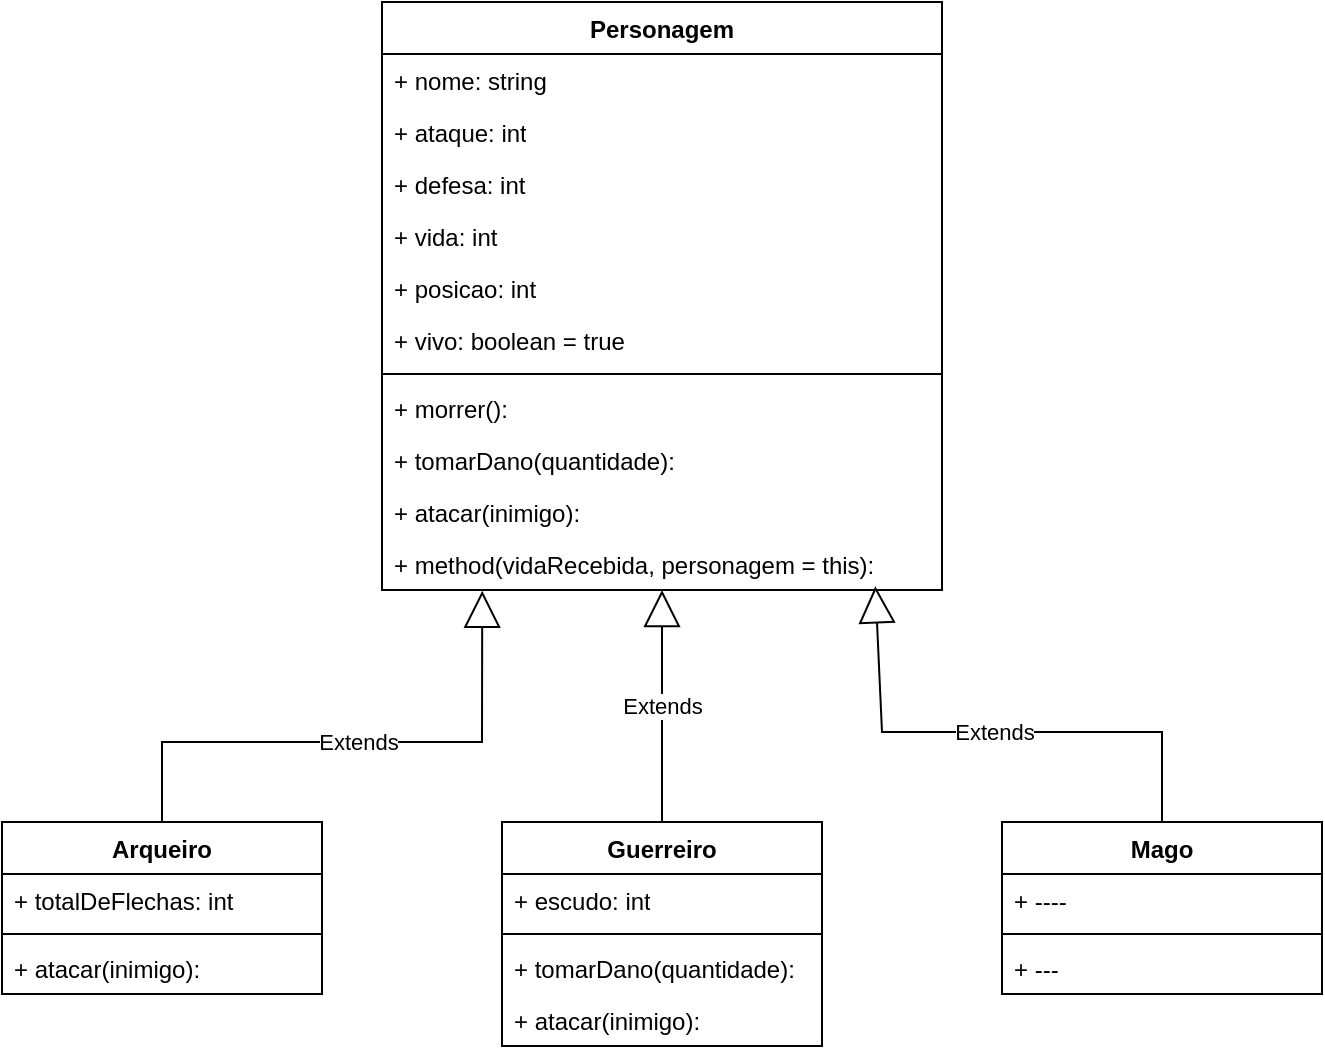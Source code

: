 <mxfile version="23.0.1" type="device">
  <diagram name="Página-1" id="oT8DP9iXtWHW75xMwrCN">
    <mxGraphModel dx="554" dy="317" grid="1" gridSize="10" guides="1" tooltips="1" connect="1" arrows="1" fold="1" page="1" pageScale="1" pageWidth="827" pageHeight="1169" math="0" shadow="0">
      <root>
        <mxCell id="0" />
        <mxCell id="1" parent="0" />
        <mxCell id="fWbDB7pr2Z4osVLGJN0B-1" value="Personagem" style="swimlane;fontStyle=1;align=center;verticalAlign=top;childLayout=stackLayout;horizontal=1;startSize=26;horizontalStack=0;resizeParent=1;resizeParentMax=0;resizeLast=0;collapsible=1;marginBottom=0;whiteSpace=wrap;html=1;" vertex="1" parent="1">
          <mxGeometry x="270" y="80" width="280" height="294" as="geometry" />
        </mxCell>
        <mxCell id="fWbDB7pr2Z4osVLGJN0B-2" value="+ nome: string" style="text;strokeColor=none;fillColor=none;align=left;verticalAlign=top;spacingLeft=4;spacingRight=4;overflow=hidden;rotatable=0;points=[[0,0.5],[1,0.5]];portConstraint=eastwest;whiteSpace=wrap;html=1;" vertex="1" parent="fWbDB7pr2Z4osVLGJN0B-1">
          <mxGeometry y="26" width="280" height="26" as="geometry" />
        </mxCell>
        <mxCell id="fWbDB7pr2Z4osVLGJN0B-12" value="+ ataque: int" style="text;strokeColor=none;fillColor=none;align=left;verticalAlign=top;spacingLeft=4;spacingRight=4;overflow=hidden;rotatable=0;points=[[0,0.5],[1,0.5]];portConstraint=eastwest;whiteSpace=wrap;html=1;" vertex="1" parent="fWbDB7pr2Z4osVLGJN0B-1">
          <mxGeometry y="52" width="280" height="26" as="geometry" />
        </mxCell>
        <mxCell id="fWbDB7pr2Z4osVLGJN0B-13" value="+ defesa: int" style="text;strokeColor=none;fillColor=none;align=left;verticalAlign=top;spacingLeft=4;spacingRight=4;overflow=hidden;rotatable=0;points=[[0,0.5],[1,0.5]];portConstraint=eastwest;whiteSpace=wrap;html=1;" vertex="1" parent="fWbDB7pr2Z4osVLGJN0B-1">
          <mxGeometry y="78" width="280" height="26" as="geometry" />
        </mxCell>
        <mxCell id="fWbDB7pr2Z4osVLGJN0B-14" value="+ vida: int" style="text;strokeColor=none;fillColor=none;align=left;verticalAlign=top;spacingLeft=4;spacingRight=4;overflow=hidden;rotatable=0;points=[[0,0.5],[1,0.5]];portConstraint=eastwest;whiteSpace=wrap;html=1;" vertex="1" parent="fWbDB7pr2Z4osVLGJN0B-1">
          <mxGeometry y="104" width="280" height="26" as="geometry" />
        </mxCell>
        <mxCell id="fWbDB7pr2Z4osVLGJN0B-16" value="+ posicao: int" style="text;strokeColor=none;fillColor=none;align=left;verticalAlign=top;spacingLeft=4;spacingRight=4;overflow=hidden;rotatable=0;points=[[0,0.5],[1,0.5]];portConstraint=eastwest;whiteSpace=wrap;html=1;" vertex="1" parent="fWbDB7pr2Z4osVLGJN0B-1">
          <mxGeometry y="130" width="280" height="26" as="geometry" />
        </mxCell>
        <mxCell id="fWbDB7pr2Z4osVLGJN0B-15" value="+ vivo: boolean = true" style="text;strokeColor=none;fillColor=none;align=left;verticalAlign=top;spacingLeft=4;spacingRight=4;overflow=hidden;rotatable=0;points=[[0,0.5],[1,0.5]];portConstraint=eastwest;whiteSpace=wrap;html=1;" vertex="1" parent="fWbDB7pr2Z4osVLGJN0B-1">
          <mxGeometry y="156" width="280" height="26" as="geometry" />
        </mxCell>
        <mxCell id="fWbDB7pr2Z4osVLGJN0B-3" value="" style="line;strokeWidth=1;fillColor=none;align=left;verticalAlign=middle;spacingTop=-1;spacingLeft=3;spacingRight=3;rotatable=0;labelPosition=right;points=[];portConstraint=eastwest;strokeColor=inherit;" vertex="1" parent="fWbDB7pr2Z4osVLGJN0B-1">
          <mxGeometry y="182" width="280" height="8" as="geometry" />
        </mxCell>
        <mxCell id="fWbDB7pr2Z4osVLGJN0B-4" value="+ morrer():&amp;nbsp;" style="text;strokeColor=none;fillColor=none;align=left;verticalAlign=top;spacingLeft=4;spacingRight=4;overflow=hidden;rotatable=0;points=[[0,0.5],[1,0.5]];portConstraint=eastwest;whiteSpace=wrap;html=1;" vertex="1" parent="fWbDB7pr2Z4osVLGJN0B-1">
          <mxGeometry y="190" width="280" height="26" as="geometry" />
        </mxCell>
        <mxCell id="fWbDB7pr2Z4osVLGJN0B-17" value="+ tomarDano(quantidade):" style="text;strokeColor=none;fillColor=none;align=left;verticalAlign=top;spacingLeft=4;spacingRight=4;overflow=hidden;rotatable=0;points=[[0,0.5],[1,0.5]];portConstraint=eastwest;whiteSpace=wrap;html=1;" vertex="1" parent="fWbDB7pr2Z4osVLGJN0B-1">
          <mxGeometry y="216" width="280" height="26" as="geometry" />
        </mxCell>
        <mxCell id="fWbDB7pr2Z4osVLGJN0B-18" value="+ atacar(inimigo):&amp;nbsp;" style="text;strokeColor=none;fillColor=none;align=left;verticalAlign=top;spacingLeft=4;spacingRight=4;overflow=hidden;rotatable=0;points=[[0,0.5],[1,0.5]];portConstraint=eastwest;whiteSpace=wrap;html=1;" vertex="1" parent="fWbDB7pr2Z4osVLGJN0B-1">
          <mxGeometry y="242" width="280" height="26" as="geometry" />
        </mxCell>
        <mxCell id="fWbDB7pr2Z4osVLGJN0B-19" value="+ method(vidaRecebida, personagem = this):&amp;nbsp;" style="text;strokeColor=none;fillColor=none;align=left;verticalAlign=top;spacingLeft=4;spacingRight=4;overflow=hidden;rotatable=0;points=[[0,0.5],[1,0.5]];portConstraint=eastwest;whiteSpace=wrap;html=1;" vertex="1" parent="fWbDB7pr2Z4osVLGJN0B-1">
          <mxGeometry y="268" width="280" height="26" as="geometry" />
        </mxCell>
        <mxCell id="fWbDB7pr2Z4osVLGJN0B-20" value="Arqueiro" style="swimlane;fontStyle=1;align=center;verticalAlign=top;childLayout=stackLayout;horizontal=1;startSize=26;horizontalStack=0;resizeParent=1;resizeParentMax=0;resizeLast=0;collapsible=1;marginBottom=0;whiteSpace=wrap;html=1;" vertex="1" parent="1">
          <mxGeometry x="80" y="490" width="160" height="86" as="geometry" />
        </mxCell>
        <mxCell id="fWbDB7pr2Z4osVLGJN0B-21" value="+ totalDeFlechas: int" style="text;strokeColor=none;fillColor=none;align=left;verticalAlign=top;spacingLeft=4;spacingRight=4;overflow=hidden;rotatable=0;points=[[0,0.5],[1,0.5]];portConstraint=eastwest;whiteSpace=wrap;html=1;" vertex="1" parent="fWbDB7pr2Z4osVLGJN0B-20">
          <mxGeometry y="26" width="160" height="26" as="geometry" />
        </mxCell>
        <mxCell id="fWbDB7pr2Z4osVLGJN0B-22" value="" style="line;strokeWidth=1;fillColor=none;align=left;verticalAlign=middle;spacingTop=-1;spacingLeft=3;spacingRight=3;rotatable=0;labelPosition=right;points=[];portConstraint=eastwest;strokeColor=inherit;" vertex="1" parent="fWbDB7pr2Z4osVLGJN0B-20">
          <mxGeometry y="52" width="160" height="8" as="geometry" />
        </mxCell>
        <mxCell id="fWbDB7pr2Z4osVLGJN0B-23" value="+ atacar(inimigo):&amp;nbsp;" style="text;strokeColor=none;fillColor=none;align=left;verticalAlign=top;spacingLeft=4;spacingRight=4;overflow=hidden;rotatable=0;points=[[0,0.5],[1,0.5]];portConstraint=eastwest;whiteSpace=wrap;html=1;" vertex="1" parent="fWbDB7pr2Z4osVLGJN0B-20">
          <mxGeometry y="60" width="160" height="26" as="geometry" />
        </mxCell>
        <mxCell id="fWbDB7pr2Z4osVLGJN0B-28" value="Extends" style="endArrow=block;endSize=16;endFill=0;html=1;rounded=0;entryX=0.179;entryY=1.016;entryDx=0;entryDy=0;entryPerimeter=0;exitX=0.5;exitY=0;exitDx=0;exitDy=0;" edge="1" parent="1" target="fWbDB7pr2Z4osVLGJN0B-19">
          <mxGeometry width="160" relative="1" as="geometry">
            <mxPoint x="160" y="490" as="sourcePoint" />
            <mxPoint x="317.6" y="378.42" as="targetPoint" />
            <Array as="points">
              <mxPoint x="160" y="450" />
              <mxPoint x="320" y="450" />
            </Array>
          </mxGeometry>
        </mxCell>
        <mxCell id="fWbDB7pr2Z4osVLGJN0B-30" value="Mago" style="swimlane;fontStyle=1;align=center;verticalAlign=top;childLayout=stackLayout;horizontal=1;startSize=26;horizontalStack=0;resizeParent=1;resizeParentMax=0;resizeLast=0;collapsible=1;marginBottom=0;whiteSpace=wrap;html=1;" vertex="1" parent="1">
          <mxGeometry x="580" y="490" width="160" height="86" as="geometry" />
        </mxCell>
        <mxCell id="fWbDB7pr2Z4osVLGJN0B-31" value="+ ----" style="text;strokeColor=none;fillColor=none;align=left;verticalAlign=top;spacingLeft=4;spacingRight=4;overflow=hidden;rotatable=0;points=[[0,0.5],[1,0.5]];portConstraint=eastwest;whiteSpace=wrap;html=1;" vertex="1" parent="fWbDB7pr2Z4osVLGJN0B-30">
          <mxGeometry y="26" width="160" height="26" as="geometry" />
        </mxCell>
        <mxCell id="fWbDB7pr2Z4osVLGJN0B-32" value="" style="line;strokeWidth=1;fillColor=none;align=left;verticalAlign=middle;spacingTop=-1;spacingLeft=3;spacingRight=3;rotatable=0;labelPosition=right;points=[];portConstraint=eastwest;strokeColor=inherit;" vertex="1" parent="fWbDB7pr2Z4osVLGJN0B-30">
          <mxGeometry y="52" width="160" height="8" as="geometry" />
        </mxCell>
        <mxCell id="fWbDB7pr2Z4osVLGJN0B-33" value="+ ---" style="text;strokeColor=none;fillColor=none;align=left;verticalAlign=top;spacingLeft=4;spacingRight=4;overflow=hidden;rotatable=0;points=[[0,0.5],[1,0.5]];portConstraint=eastwest;whiteSpace=wrap;html=1;" vertex="1" parent="fWbDB7pr2Z4osVLGJN0B-30">
          <mxGeometry y="60" width="160" height="26" as="geometry" />
        </mxCell>
        <mxCell id="fWbDB7pr2Z4osVLGJN0B-36" value="Extends" style="endArrow=block;endSize=16;endFill=0;html=1;rounded=0;exitX=0.5;exitY=0;exitDx=0;exitDy=0;entryX=0.881;entryY=0.929;entryDx=0;entryDy=0;entryPerimeter=0;" edge="1" parent="1" source="fWbDB7pr2Z4osVLGJN0B-30" target="fWbDB7pr2Z4osVLGJN0B-19">
          <mxGeometry width="160" relative="1" as="geometry">
            <mxPoint x="660" y="505.01" as="sourcePoint" />
            <mxPoint x="520" y="380" as="targetPoint" />
            <Array as="points">
              <mxPoint x="660" y="445.01" />
              <mxPoint x="520" y="445.01" />
            </Array>
          </mxGeometry>
        </mxCell>
        <mxCell id="fWbDB7pr2Z4osVLGJN0B-37" value="Guerreiro" style="swimlane;fontStyle=1;align=center;verticalAlign=top;childLayout=stackLayout;horizontal=1;startSize=26;horizontalStack=0;resizeParent=1;resizeParentMax=0;resizeLast=0;collapsible=1;marginBottom=0;whiteSpace=wrap;html=1;" vertex="1" parent="1">
          <mxGeometry x="330" y="490" width="160" height="112" as="geometry" />
        </mxCell>
        <mxCell id="fWbDB7pr2Z4osVLGJN0B-38" value="+ escudo: int" style="text;strokeColor=none;fillColor=none;align=left;verticalAlign=top;spacingLeft=4;spacingRight=4;overflow=hidden;rotatable=0;points=[[0,0.5],[1,0.5]];portConstraint=eastwest;whiteSpace=wrap;html=1;" vertex="1" parent="fWbDB7pr2Z4osVLGJN0B-37">
          <mxGeometry y="26" width="160" height="26" as="geometry" />
        </mxCell>
        <mxCell id="fWbDB7pr2Z4osVLGJN0B-39" value="" style="line;strokeWidth=1;fillColor=none;align=left;verticalAlign=middle;spacingTop=-1;spacingLeft=3;spacingRight=3;rotatable=0;labelPosition=right;points=[];portConstraint=eastwest;strokeColor=inherit;" vertex="1" parent="fWbDB7pr2Z4osVLGJN0B-37">
          <mxGeometry y="52" width="160" height="8" as="geometry" />
        </mxCell>
        <mxCell id="fWbDB7pr2Z4osVLGJN0B-40" value="+ tomarDano(quantidade):" style="text;strokeColor=none;fillColor=none;align=left;verticalAlign=top;spacingLeft=4;spacingRight=4;overflow=hidden;rotatable=0;points=[[0,0.5],[1,0.5]];portConstraint=eastwest;whiteSpace=wrap;html=1;" vertex="1" parent="fWbDB7pr2Z4osVLGJN0B-37">
          <mxGeometry y="60" width="160" height="26" as="geometry" />
        </mxCell>
        <mxCell id="fWbDB7pr2Z4osVLGJN0B-42" value="+ atacar(inimigo):" style="text;strokeColor=none;fillColor=none;align=left;verticalAlign=top;spacingLeft=4;spacingRight=4;overflow=hidden;rotatable=0;points=[[0,0.5],[1,0.5]];portConstraint=eastwest;whiteSpace=wrap;html=1;" vertex="1" parent="fWbDB7pr2Z4osVLGJN0B-37">
          <mxGeometry y="86" width="160" height="26" as="geometry" />
        </mxCell>
        <mxCell id="fWbDB7pr2Z4osVLGJN0B-41" value="Extends" style="endArrow=block;endSize=16;endFill=0;html=1;rounded=0;entryX=0.5;entryY=1;entryDx=0;entryDy=0;exitX=0.5;exitY=0;exitDx=0;exitDy=0;" edge="1" parent="1" source="fWbDB7pr2Z4osVLGJN0B-37" target="fWbDB7pr2Z4osVLGJN0B-1">
          <mxGeometry width="160" relative="1" as="geometry">
            <mxPoint x="350" y="536" as="sourcePoint" />
            <mxPoint x="510" y="420" as="targetPoint" />
          </mxGeometry>
        </mxCell>
      </root>
    </mxGraphModel>
  </diagram>
</mxfile>
